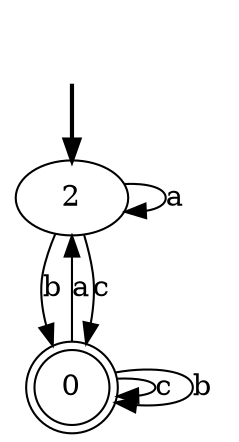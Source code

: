 digraph {
	fake [style=invisible]
	0 [shape=doublecircle]
	2 [root=true]
	fake -> 2 [style=bold]
	0 -> 2 [label=a]
	0 -> 0 [label=c]
	0 -> 0 [label=b]
	2 -> 2 [label=a]
	2 -> 0 [label=c]
	2 -> 0 [label=b]
}
